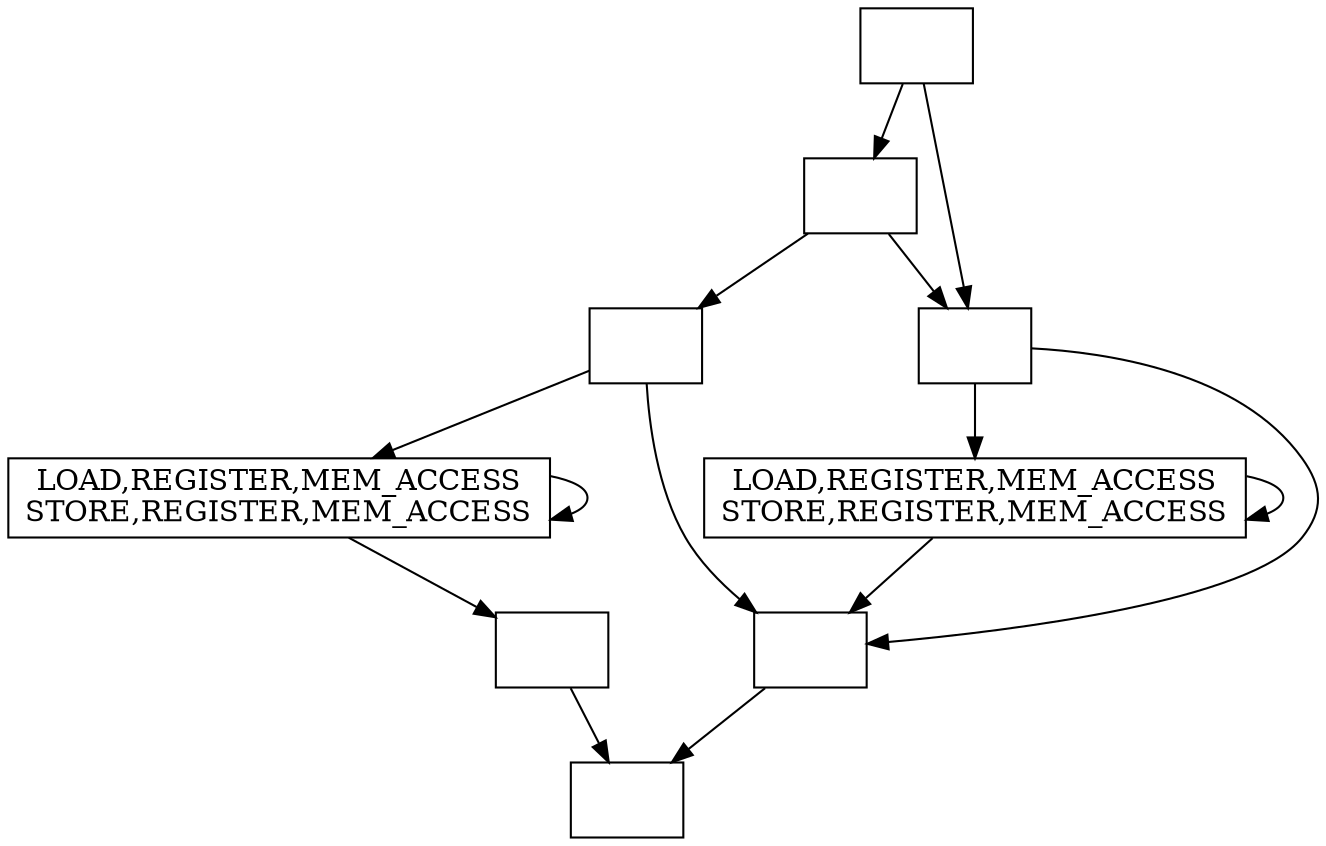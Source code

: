 digraph x4b95c { 
	{
	 0 [shape=box label=""]
	 1 [shape=box label=""]
	 2 [shape=box label=""]
	 3 [shape=box label="LOAD,REGISTER,MEM_ACCESS\nSTORE,REGISTER,MEM_ACCESS"]
	 4 [shape=box label=""]
	 5 [shape=box label=""]
	 6 [shape=box label="LOAD,REGISTER,MEM_ACCESS\nSTORE,REGISTER,MEM_ACCESS"]
	 7 [shape=box label=""]
	 8 [shape=box label=""]

	}
0 -> 1
0 -> 5
1 -> 2
1 -> 5
2 -> 3
2 -> 7
3 -> 4
3 -> 3
4 -> 8
5 -> 6
5 -> 7
6 -> 7
6 -> 6
7 -> 8
}